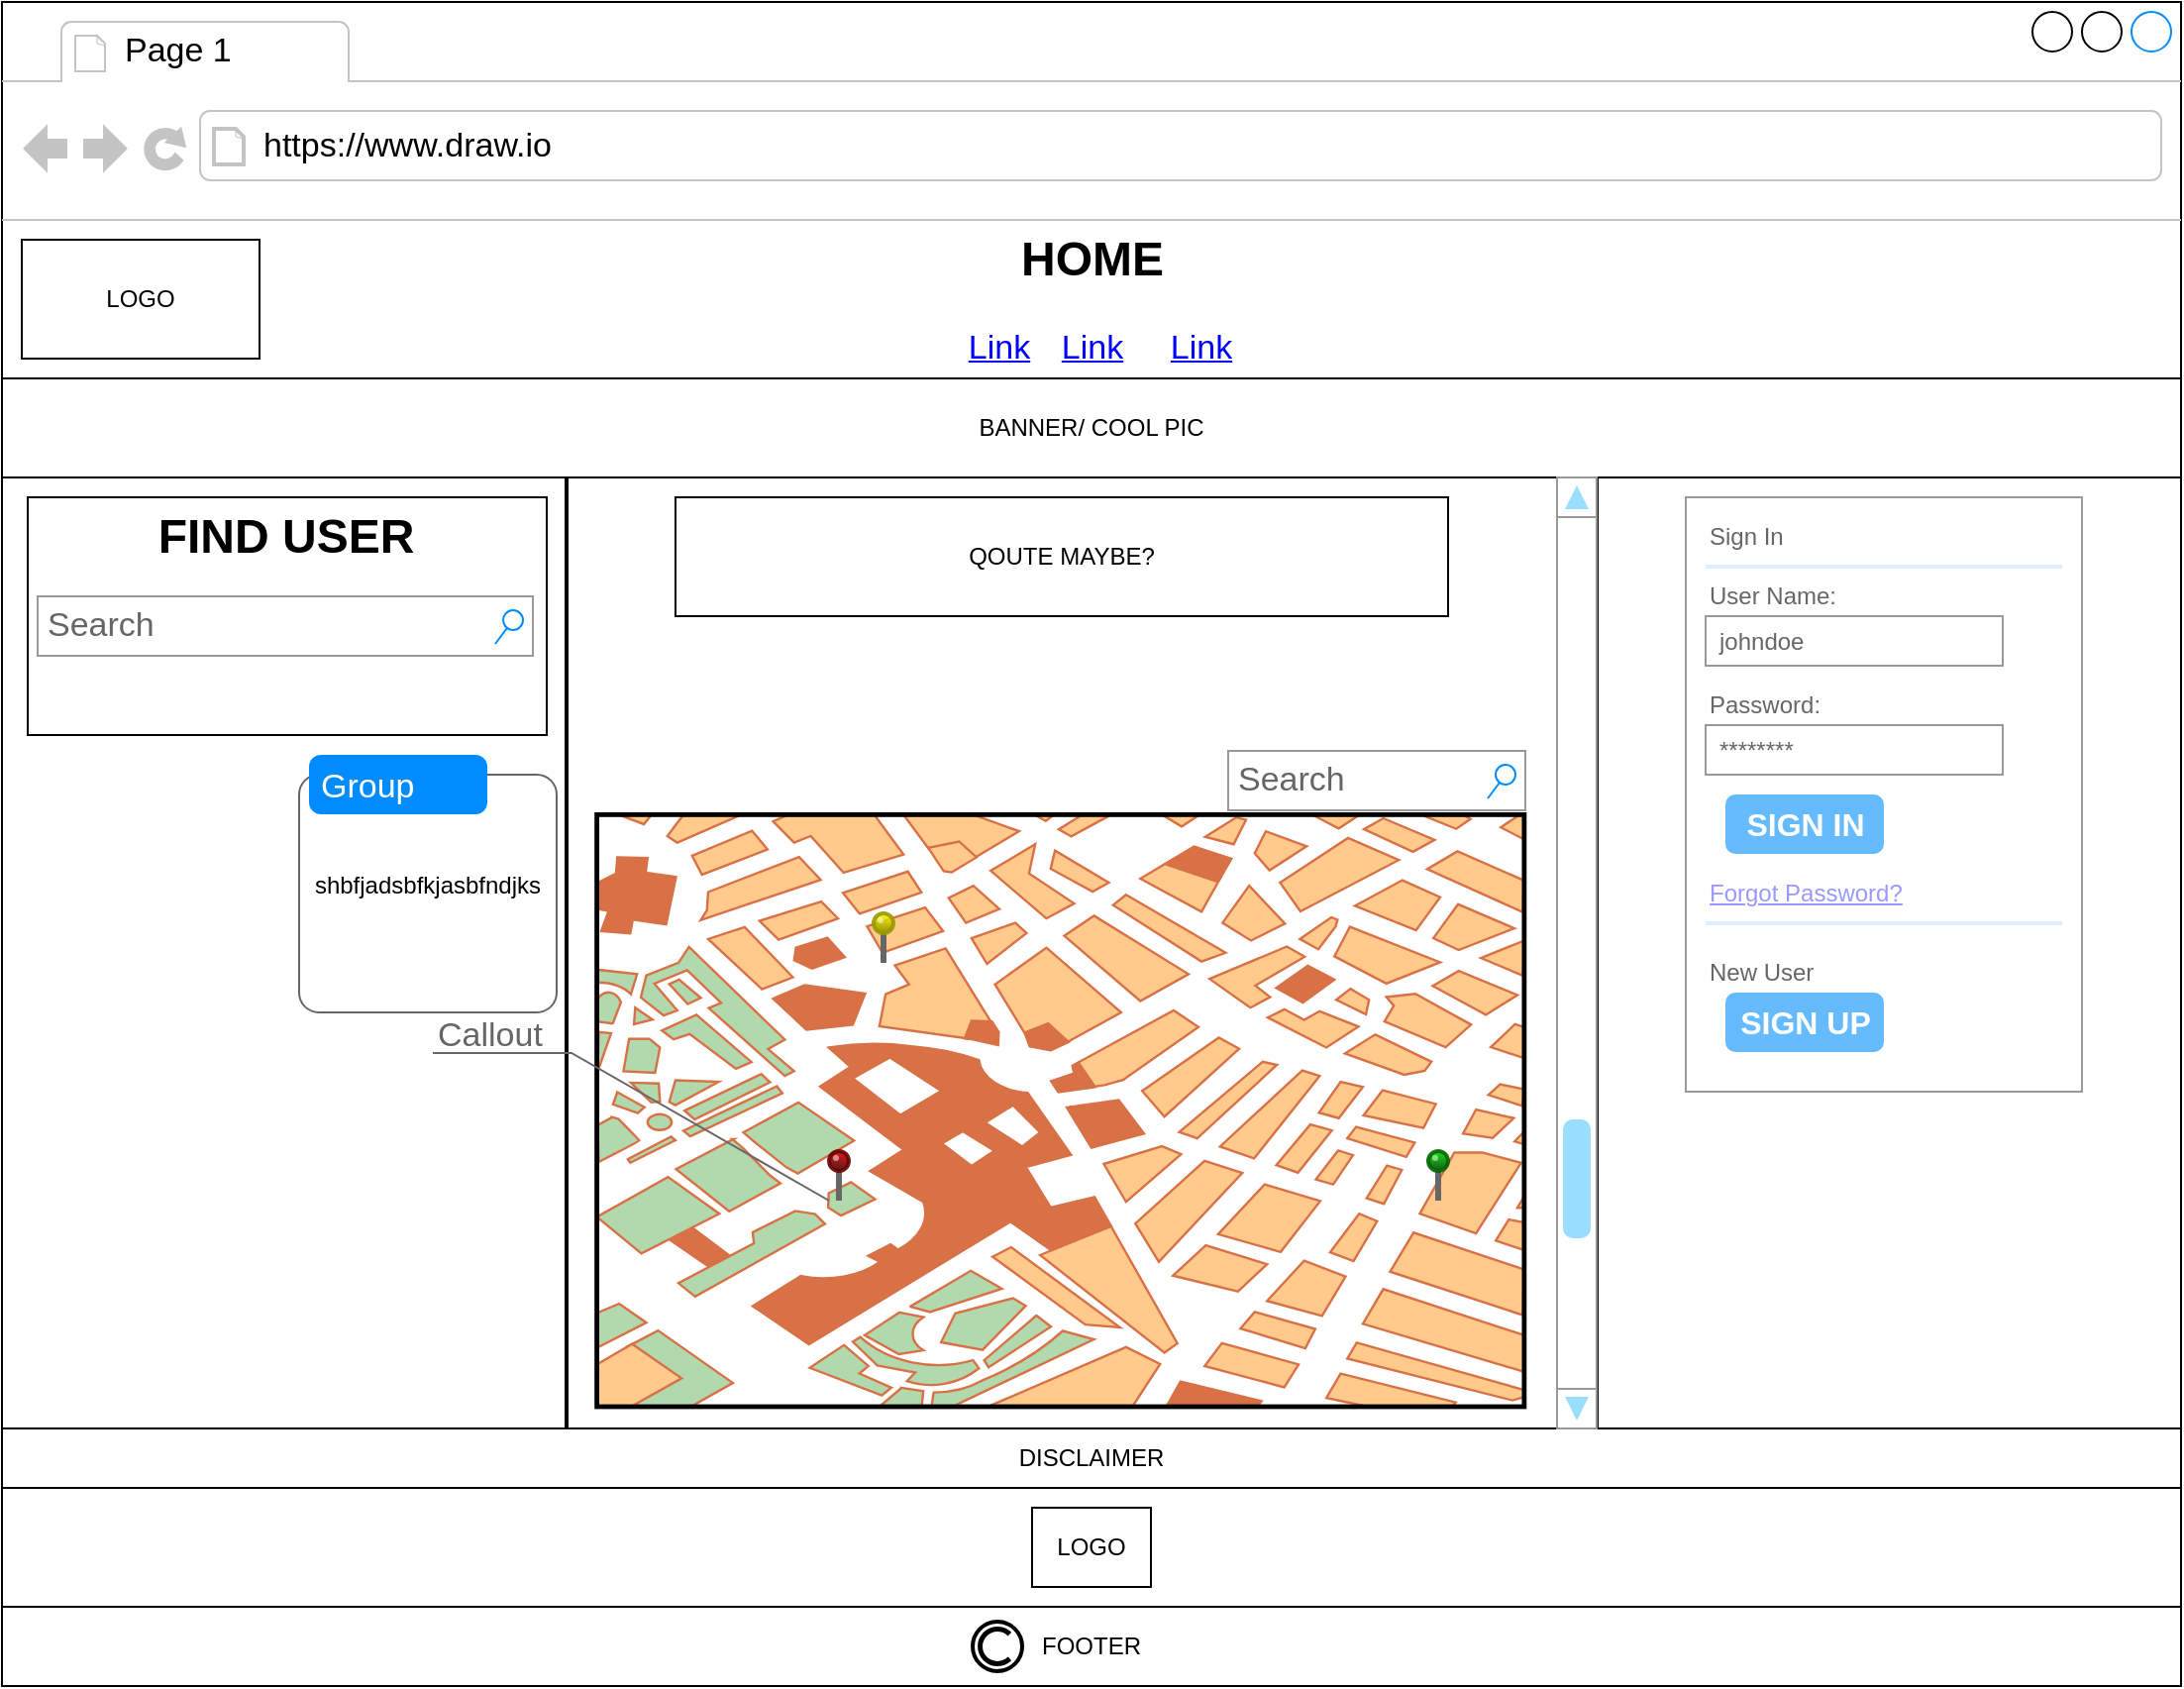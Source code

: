 <mxfile version="15.1.0" type="github">
  <diagram name="Page-1" id="2cc2dc42-3aac-f2a9-1cec-7a8b7cbee084">
    <mxGraphModel dx="1825" dy="857" grid="1" gridSize="10" guides="1" tooltips="1" connect="1" arrows="1" fold="1" page="1" pageScale="1" pageWidth="1100" pageHeight="850" math="0" shadow="0">
      <root>
        <mxCell id="0" />
        <mxCell id="1" parent="0" />
        <mxCell id="5FDrHQYFY8WommjAz4SG-36" value="" style="strokeWidth=1;shadow=0;dashed=0;align=center;html=1;shape=mxgraph.mockup.containers.browserWindow;rSize=0;strokeColor2=#008cff;strokeColor3=#c4c4c4;mainText=,;recursiveResize=0;comic=0;" parent="1" vertex="1">
          <mxGeometry width="1100" height="850" as="geometry" />
        </mxCell>
        <mxCell id="5FDrHQYFY8WommjAz4SG-37" value="Page 1" style="strokeWidth=1;shadow=0;dashed=0;align=center;html=1;shape=mxgraph.mockup.containers.anchor;fontSize=17;align=left;" parent="5FDrHQYFY8WommjAz4SG-36" vertex="1">
          <mxGeometry x="60" y="12" width="110" height="26" as="geometry" />
        </mxCell>
        <mxCell id="5FDrHQYFY8WommjAz4SG-38" value="https://www.draw.io" style="strokeWidth=1;shadow=0;dashed=0;align=center;html=1;shape=mxgraph.mockup.containers.anchor;rSize=0;fontSize=17;align=left;" parent="5FDrHQYFY8WommjAz4SG-36" vertex="1">
          <mxGeometry x="130" y="60" width="250" height="26" as="geometry" />
        </mxCell>
        <mxCell id="5FDrHQYFY8WommjAz4SG-40" value="LOGO" style="whiteSpace=wrap;html=1;comic=0;" parent="5FDrHQYFY8WommjAz4SG-36" vertex="1">
          <mxGeometry x="10" y="120" width="120" height="60" as="geometry" />
        </mxCell>
        <mxCell id="5FDrHQYFY8WommjAz4SG-41" value="BANNER/ COOL PIC" style="whiteSpace=wrap;html=1;comic=0;" parent="5FDrHQYFY8WommjAz4SG-36" vertex="1">
          <mxGeometry y="190" width="1100" height="50" as="geometry" />
        </mxCell>
        <mxCell id="5FDrHQYFY8WommjAz4SG-51" value="LOGO" style="whiteSpace=wrap;html=1;comic=0;" parent="5FDrHQYFY8WommjAz4SG-36" vertex="1">
          <mxGeometry x="520" y="760" width="60" height="40" as="geometry" />
        </mxCell>
        <mxCell id="Z4Lno1UHb2DPyPvaZZxT-1" value="" style="verticalLabelPosition=bottom;shadow=0;dashed=0;align=center;html=1;verticalAlign=top;strokeWidth=1;shape=mxgraph.mockup.misc.map;" parent="5FDrHQYFY8WommjAz4SG-36" vertex="1">
          <mxGeometry x="300" y="410" width="470" height="300" as="geometry" />
        </mxCell>
        <mxCell id="Z4Lno1UHb2DPyPvaZZxT-2" value="" style="strokeWidth=1;shadow=0;dashed=0;align=center;html=1;shape=mxgraph.mockup.forms.rrect;rSize=0;strokeColor=#999999;fillColor=#ffffff;" parent="5FDrHQYFY8WommjAz4SG-36" vertex="1">
          <mxGeometry x="850" y="250" width="200" height="300" as="geometry" />
        </mxCell>
        <mxCell id="Z4Lno1UHb2DPyPvaZZxT-3" value="Sign In" style="strokeWidth=1;shadow=0;dashed=0;align=center;html=1;shape=mxgraph.mockup.forms.anchor;fontSize=12;fontColor=#666666;align=left;resizeWidth=1;spacingLeft=0;" parent="Z4Lno1UHb2DPyPvaZZxT-2" vertex="1">
          <mxGeometry width="100" height="20" relative="1" as="geometry">
            <mxPoint x="10" y="10" as="offset" />
          </mxGeometry>
        </mxCell>
        <mxCell id="Z4Lno1UHb2DPyPvaZZxT-4" value="" style="shape=line;strokeColor=#ddeeff;strokeWidth=2;html=1;resizeWidth=1;" parent="Z4Lno1UHb2DPyPvaZZxT-2" vertex="1">
          <mxGeometry width="180" height="10" relative="1" as="geometry">
            <mxPoint x="10" y="30" as="offset" />
          </mxGeometry>
        </mxCell>
        <mxCell id="Z4Lno1UHb2DPyPvaZZxT-5" value="User Name:" style="strokeWidth=1;shadow=0;dashed=0;align=center;html=1;shape=mxgraph.mockup.forms.anchor;fontSize=12;fontColor=#666666;align=left;resizeWidth=1;spacingLeft=0;" parent="Z4Lno1UHb2DPyPvaZZxT-2" vertex="1">
          <mxGeometry width="100" height="20" relative="1" as="geometry">
            <mxPoint x="10" y="40" as="offset" />
          </mxGeometry>
        </mxCell>
        <mxCell id="Z4Lno1UHb2DPyPvaZZxT-6" value="johndoe" style="strokeWidth=1;shadow=0;dashed=0;align=center;html=1;shape=mxgraph.mockup.forms.rrect;rSize=0;strokeColor=#999999;fontColor=#666666;align=left;spacingLeft=5;resizeWidth=1;" parent="Z4Lno1UHb2DPyPvaZZxT-2" vertex="1">
          <mxGeometry width="150" height="25" relative="1" as="geometry">
            <mxPoint x="10" y="60" as="offset" />
          </mxGeometry>
        </mxCell>
        <mxCell id="Z4Lno1UHb2DPyPvaZZxT-7" value="Password:" style="strokeWidth=1;shadow=0;dashed=0;align=center;html=1;shape=mxgraph.mockup.forms.anchor;fontSize=12;fontColor=#666666;align=left;resizeWidth=1;spacingLeft=0;" parent="Z4Lno1UHb2DPyPvaZZxT-2" vertex="1">
          <mxGeometry width="100" height="20" relative="1" as="geometry">
            <mxPoint x="10" y="95" as="offset" />
          </mxGeometry>
        </mxCell>
        <mxCell id="Z4Lno1UHb2DPyPvaZZxT-8" value="********" style="strokeWidth=1;shadow=0;dashed=0;align=center;html=1;shape=mxgraph.mockup.forms.rrect;rSize=0;strokeColor=#999999;fontColor=#666666;align=left;spacingLeft=5;resizeWidth=1;" parent="Z4Lno1UHb2DPyPvaZZxT-2" vertex="1">
          <mxGeometry width="150" height="25" relative="1" as="geometry">
            <mxPoint x="10" y="115" as="offset" />
          </mxGeometry>
        </mxCell>
        <mxCell id="Z4Lno1UHb2DPyPvaZZxT-9" value="SIGN IN" style="strokeWidth=1;shadow=0;dashed=0;align=center;html=1;shape=mxgraph.mockup.forms.rrect;rSize=5;strokeColor=none;fontColor=#ffffff;fillColor=#66bbff;fontSize=16;fontStyle=1;" parent="Z4Lno1UHb2DPyPvaZZxT-2" vertex="1">
          <mxGeometry y="1" width="80" height="30" relative="1" as="geometry">
            <mxPoint x="20" y="-150" as="offset" />
          </mxGeometry>
        </mxCell>
        <mxCell id="Z4Lno1UHb2DPyPvaZZxT-10" value="Forgot Password?" style="strokeWidth=1;shadow=0;dashed=0;align=center;html=1;shape=mxgraph.mockup.forms.anchor;fontSize=12;fontColor=#9999ff;align=left;spacingLeft=0;fontStyle=4;resizeWidth=1;" parent="Z4Lno1UHb2DPyPvaZZxT-2" vertex="1">
          <mxGeometry y="1" width="150" height="20" relative="1" as="geometry">
            <mxPoint x="10" y="-110" as="offset" />
          </mxGeometry>
        </mxCell>
        <mxCell id="Z4Lno1UHb2DPyPvaZZxT-11" value="" style="shape=line;strokeColor=#ddeeff;strokeWidth=2;html=1;resizeWidth=1;" parent="Z4Lno1UHb2DPyPvaZZxT-2" vertex="1">
          <mxGeometry y="1" width="180" height="10" relative="1" as="geometry">
            <mxPoint x="10" y="-90" as="offset" />
          </mxGeometry>
        </mxCell>
        <mxCell id="Z4Lno1UHb2DPyPvaZZxT-12" value="New User" style="strokeWidth=1;shadow=0;dashed=0;align=center;html=1;shape=mxgraph.mockup.forms.anchor;fontSize=12;fontColor=#666666;align=left;spacingLeft=0;resizeWidth=1;" parent="Z4Lno1UHb2DPyPvaZZxT-2" vertex="1">
          <mxGeometry y="1" width="150" height="20" relative="1" as="geometry">
            <mxPoint x="10" y="-70" as="offset" />
          </mxGeometry>
        </mxCell>
        <mxCell id="Z4Lno1UHb2DPyPvaZZxT-13" value="SIGN UP" style="strokeWidth=1;shadow=0;dashed=0;align=center;html=1;shape=mxgraph.mockup.forms.rrect;rSize=5;strokeColor=none;fontColor=#ffffff;fillColor=#66bbff;fontSize=16;fontStyle=1;" parent="Z4Lno1UHb2DPyPvaZZxT-2" vertex="1">
          <mxGeometry y="1" width="80" height="30" relative="1" as="geometry">
            <mxPoint x="20" y="-50" as="offset" />
          </mxGeometry>
        </mxCell>
        <mxCell id="Z4Lno1UHb2DPyPvaZZxT-14" value="Search" style="strokeWidth=1;shadow=0;dashed=0;align=center;html=1;shape=mxgraph.mockup.forms.searchBox;strokeColor=#999999;mainText=;strokeColor2=#008cff;fontColor=#666666;fontSize=17;align=left;spacingLeft=3;" parent="5FDrHQYFY8WommjAz4SG-36" vertex="1">
          <mxGeometry x="619" y="378" width="150" height="30" as="geometry" />
        </mxCell>
        <mxCell id="Z4Lno1UHb2DPyPvaZZxT-19" value="shbfjadsbfkjasbfndjks" style="shape=mxgraph.mockup.containers.marginRect;rectMarginTop=10;strokeColor=#666666;strokeWidth=1;dashed=0;rounded=1;arcSize=5;recursiveResize=0;" parent="5FDrHQYFY8WommjAz4SG-36" vertex="1">
          <mxGeometry x="150" y="380" width="130" height="130" as="geometry" />
        </mxCell>
        <mxCell id="Z4Lno1UHb2DPyPvaZZxT-20" value="Group" style="shape=rect;strokeColor=none;fillColor=#008cff;strokeWidth=1;dashed=0;rounded=1;arcSize=20;fontColor=#ffffff;fontSize=17;spacing=2;spacingTop=-2;align=left;autosize=1;spacingLeft=4;resizeWidth=0;resizeHeight=0;perimeter=none;" parent="Z4Lno1UHb2DPyPvaZZxT-19" vertex="1">
          <mxGeometry x="5" width="90" height="30" as="geometry" />
        </mxCell>
        <mxCell id="Z4Lno1UHb2DPyPvaZZxT-21" value="QOUTE MAYBE?" style="rounded=0;whiteSpace=wrap;html=1;" parent="5FDrHQYFY8WommjAz4SG-36" vertex="1">
          <mxGeometry x="340" y="250" width="390" height="60" as="geometry" />
        </mxCell>
        <mxCell id="8eGPKUsGxIK9qQoLeTuS-6" value="" style="rounded=0;whiteSpace=wrap;html=1;" vertex="1" parent="5FDrHQYFY8WommjAz4SG-36">
          <mxGeometry x="13" y="250" width="262" height="120" as="geometry" />
        </mxCell>
        <mxCell id="8eGPKUsGxIK9qQoLeTuS-7" value="FIND USER" style="text;strokeColor=none;fillColor=none;html=1;fontSize=24;fontStyle=1;verticalAlign=middle;align=center;" vertex="1" parent="5FDrHQYFY8WommjAz4SG-36">
          <mxGeometry x="93" y="250" width="100" height="40" as="geometry" />
        </mxCell>
        <mxCell id="8eGPKUsGxIK9qQoLeTuS-8" value="Search" style="strokeWidth=1;shadow=0;dashed=0;align=center;html=1;shape=mxgraph.mockup.forms.searchBox;strokeColor=#999999;mainText=;strokeColor2=#008cff;fontColor=#666666;fontSize=17;align=left;spacingLeft=3;" vertex="1" parent="5FDrHQYFY8WommjAz4SG-36">
          <mxGeometry x="18" y="300" width="250" height="30" as="geometry" />
        </mxCell>
        <mxCell id="5FDrHQYFY8WommjAz4SG-50" value="FOOTER" style="whiteSpace=wrap;html=1;comic=0;" parent="1" vertex="1">
          <mxGeometry y="810" width="1100" height="40" as="geometry" />
        </mxCell>
        <mxCell id="5FDrHQYFY8WommjAz4SG-52" value="DISCLAIMER" style="whiteSpace=wrap;html=1;comic=0;" parent="1" vertex="1">
          <mxGeometry y="720" width="1100" height="30" as="geometry" />
        </mxCell>
        <mxCell id="5FDrHQYFY8WommjAz4SG-53" value="" style="verticalLabelPosition=bottom;shadow=0;dashed=0;verticalAlign=top;strokeWidth=2;html=1;shape=mxgraph.mockup.misc.copyrightIcon;comic=0;" parent="1" vertex="1">
          <mxGeometry x="490" y="817.5" width="25" height="25" as="geometry" />
        </mxCell>
        <mxCell id="5FDrHQYFY8WommjAz4SG-54" value="HOME" style="text;strokeColor=none;fillColor=none;html=1;fontSize=24;fontStyle=1;verticalAlign=middle;align=center;comic=0;" parent="1" vertex="1">
          <mxGeometry x="500" y="110" width="100" height="40" as="geometry" />
        </mxCell>
        <mxCell id="FO_pWmDVU2w-Zh8JHuIy-13" value="Link" style="shape=rectangle;strokeColor=none;fillColor=none;linkText=;fontSize=17;fontColor=#0000ff;fontStyle=4;html=1;align=center;" parent="1" vertex="1">
          <mxGeometry x="475" y="160" width="150" height="30" as="geometry" />
        </mxCell>
        <mxCell id="FO_pWmDVU2w-Zh8JHuIy-14" value="Link" style="shape=rectangle;strokeColor=none;fillColor=none;linkText=;fontSize=17;fontColor=#0000ff;fontStyle=4;html=1;align=center;" parent="1" vertex="1">
          <mxGeometry x="427.5" y="160" width="150" height="30" as="geometry" />
        </mxCell>
        <mxCell id="FO_pWmDVU2w-Zh8JHuIy-15" value="Link" style="shape=rectangle;strokeColor=none;fillColor=none;linkText=;fontSize=17;fontColor=#0000ff;fontStyle=4;html=1;align=center;" parent="1" vertex="1">
          <mxGeometry x="530" y="160" width="150" height="30" as="geometry" />
        </mxCell>
        <mxCell id="Lzk2SjWY70UIA3nWThLT-53" value="" style="line;strokeWidth=2;direction=south;html=1;" parent="1" vertex="1">
          <mxGeometry x="280" y="240" width="10" height="480" as="geometry" />
        </mxCell>
        <mxCell id="Lzk2SjWY70UIA3nWThLT-54" value="" style="line;strokeWidth=2;direction=south;html=1;" parent="1" vertex="1">
          <mxGeometry x="800" y="240" width="10" height="480" as="geometry" />
        </mxCell>
        <mxCell id="Lzk2SjWY70UIA3nWThLT-75" value="" style="verticalLabelPosition=bottom;shadow=0;dashed=0;align=center;html=1;verticalAlign=top;strokeWidth=1;shape=mxgraph.mockup.navigation.scrollBar;strokeColor=#999999;barPos=20;fillColor2=#99ddff;strokeColor2=none;direction=north;" parent="1" vertex="1">
          <mxGeometry x="785" y="240" width="20" height="480" as="geometry" />
        </mxCell>
        <mxCell id="Z4Lno1UHb2DPyPvaZZxT-15" value="" style="verticalLabelPosition=top;shadow=0;dashed=0;align=center;html=1;verticalAlign=bottom;strokeWidth=1;shape=mxgraph.mockup.misc.pin;fillColor2=#dd0000;fillColor3=#440000;strokeColor=#660000;" parent="1" vertex="1">
          <mxGeometry x="417.5" y="580" width="10" height="25" as="geometry" />
        </mxCell>
        <mxCell id="Z4Lno1UHb2DPyPvaZZxT-16" value="" style="verticalLabelPosition=top;shadow=0;dashed=0;align=center;html=1;verticalAlign=bottom;strokeWidth=1;shape=mxgraph.mockup.misc.pin;fillColor2=#ffff00;fillColor3=#888800;strokeColor=#999900;" parent="1" vertex="1">
          <mxGeometry x="440" y="460" width="10" height="25" as="geometry" />
        </mxCell>
        <mxCell id="Z4Lno1UHb2DPyPvaZZxT-17" value="" style="verticalLabelPosition=top;shadow=0;dashed=0;align=center;html=1;verticalAlign=bottom;strokeWidth=1;shape=mxgraph.mockup.misc.pin;fillColor2=#00dd00;fillColor3=#004400;strokeColor=#006600;" parent="1" vertex="1">
          <mxGeometry x="720" y="580" width="10" height="25" as="geometry" />
        </mxCell>
        <mxCell id="Z4Lno1UHb2DPyPvaZZxT-18" value="Callout" style="strokeWidth=1;shadow=0;dashed=0;align=center;html=1;shape=mxgraph.mockup.text.callout;linkText=;textSize=17;textColor=#666666;callDir=NW;callStyle=line;fontSize=17;fontColor=#666666;align=left;verticalAlign=top;strokeColor=#666666;" parent="1" vertex="1">
          <mxGeometry x="217.5" y="505" width="200" height="100" as="geometry" />
        </mxCell>
      </root>
    </mxGraphModel>
  </diagram>
</mxfile>
